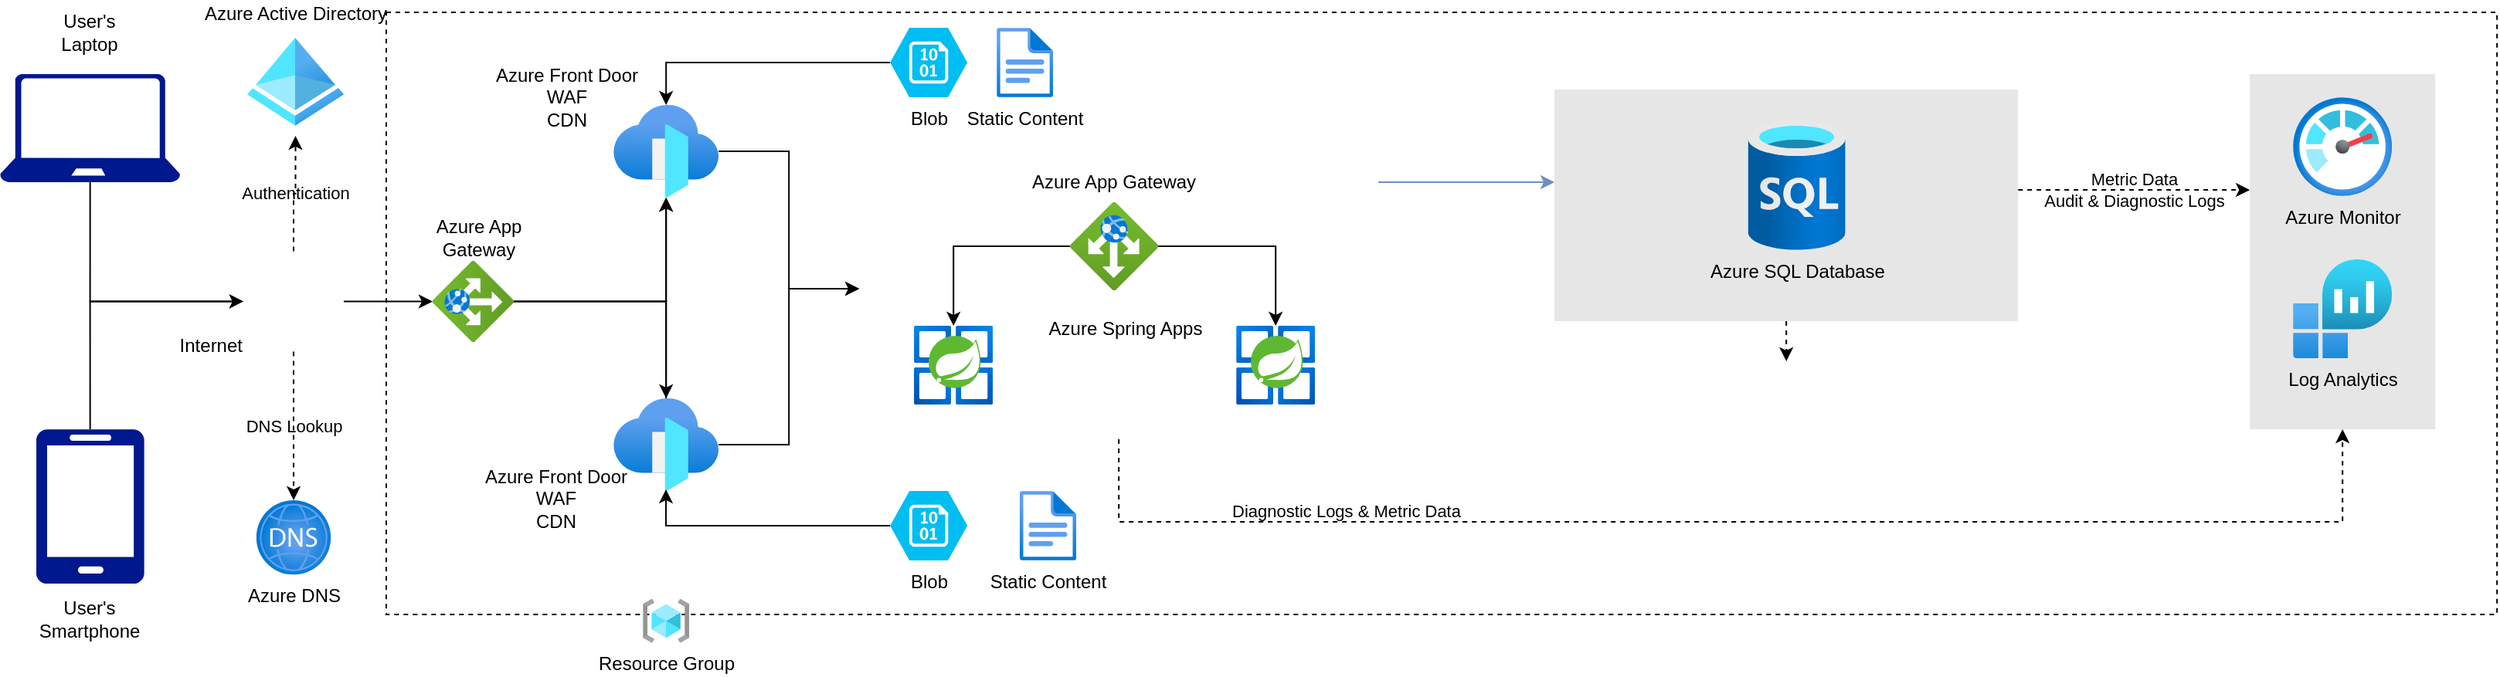 <mxfile version="24.0.5" type="github">
  <diagram id="eU42SZqNZPkEBizLYNml" name="Page-1">
    <mxGraphModel dx="2074" dy="786" grid="1" gridSize="10" guides="1" tooltips="1" connect="1" arrows="1" fold="1" page="1" pageScale="1" pageWidth="827" pageHeight="1169" math="0" shadow="0">
      <root>
        <mxCell id="0" />
        <mxCell id="1" parent="0" />
        <mxCell id="rHMRhhfsmZjwr-JyM9iI-22" value="" style="rounded=0;whiteSpace=wrap;html=1;fillColor=none;dashed=1;labelBackgroundColor=none;" parent="1" vertex="1">
          <mxGeometry x="260" y="220" width="1366.08" height="390" as="geometry" />
        </mxCell>
        <mxCell id="rHMRhhfsmZjwr-JyM9iI-27" style="edgeStyle=orthogonalEdgeStyle;rounded=0;orthogonalLoop=1;jettySize=auto;html=1;dashed=1;labelBackgroundColor=none;" parent="1" source="rHMRhhfsmZjwr-JyM9iI-26" edge="1">
          <mxGeometry relative="1" as="geometry">
            <mxPoint x="1166.13" y="446" as="targetPoint" />
          </mxGeometry>
        </mxCell>
        <mxCell id="-X691ST315V3n6Ed_qC9-4" value="Metric Data&lt;br&gt;Audit &amp;amp; Diagnostic Logs" style="edgeStyle=orthogonalEdgeStyle;rounded=0;orthogonalLoop=1;jettySize=auto;html=1;labelBackgroundColor=none;dashed=1;" parent="1" source="rHMRhhfsmZjwr-JyM9iI-26" target="-X691ST315V3n6Ed_qC9-3" edge="1">
          <mxGeometry relative="1" as="geometry">
            <Array as="points">
              <mxPoint x="1386.08" y="335" />
              <mxPoint x="1386.08" y="335" />
            </Array>
          </mxGeometry>
        </mxCell>
        <mxCell id="rHMRhhfsmZjwr-JyM9iI-34" style="edgeStyle=orthogonalEdgeStyle;rounded=0;orthogonalLoop=1;jettySize=auto;html=1;fillColor=#dae8fc;strokeColor=#6c8ebf;labelBackgroundColor=none;" parent="1" target="rHMRhhfsmZjwr-JyM9iI-26" edge="1">
          <mxGeometry relative="1" as="geometry">
            <Array as="points">
              <mxPoint x="986.08" y="330" />
              <mxPoint x="986.08" y="330" />
            </Array>
            <mxPoint x="902.08" y="330" as="sourcePoint" />
          </mxGeometry>
        </mxCell>
        <mxCell id="-X691ST315V3n6Ed_qC9-6" style="edgeStyle=orthogonalEdgeStyle;rounded=0;orthogonalLoop=1;jettySize=auto;html=1;dashed=1;labelBackgroundColor=none;entryX=0.5;entryY=1;entryDx=0;entryDy=0;" parent="1" target="-X691ST315V3n6Ed_qC9-3" edge="1">
          <mxGeometry relative="1" as="geometry">
            <mxPoint x="1526.08" y="510" as="targetPoint" />
            <Array as="points">
              <mxPoint x="734.08" y="550" />
              <mxPoint x="1526.08" y="550" />
            </Array>
            <mxPoint x="734.08" y="490.5" as="sourcePoint" />
          </mxGeometry>
        </mxCell>
        <mxCell id="-X691ST315V3n6Ed_qC9-7" value="Diagnostic Logs &amp;amp; Metric Data" style="edgeLabel;html=1;align=center;verticalAlign=middle;resizable=0;points=[];labelBackgroundColor=none;" parent="-X691ST315V3n6Ed_qC9-6" vertex="1" connectable="0">
          <mxGeometry x="-0.561" relative="1" as="geometry">
            <mxPoint x="6" y="-7" as="offset" />
          </mxGeometry>
        </mxCell>
        <mxCell id="rHMRhhfsmZjwr-JyM9iI-1" value="Azure Active Directory" style="aspect=fixed;html=1;points=[];align=center;image;fontSize=12;image=img/lib/azure2/identity/Azure_Active_Directory.svg;fontFamily=Helvetica;fontColor=default;strokeColor=none;fillColor=#00BEF2;labelPosition=center;verticalLabelPosition=top;verticalAlign=bottom;labelBackgroundColor=none;" parent="1" vertex="1">
          <mxGeometry x="170.0" y="229.99" width="62.5" height="70" as="geometry" />
        </mxCell>
        <mxCell id="rHMRhhfsmZjwr-JyM9iI-5" value="DNS Lookup" style="edgeStyle=orthogonalEdgeStyle;rounded=0;orthogonalLoop=1;jettySize=auto;html=1;dashed=1;labelBackgroundColor=none;" parent="1" source="rHMRhhfsmZjwr-JyM9iI-3" target="rHMRhhfsmZjwr-JyM9iI-4" edge="1">
          <mxGeometry relative="1" as="geometry" />
        </mxCell>
        <mxCell id="rHMRhhfsmZjwr-JyM9iI-6" value="Authentication" style="edgeStyle=orthogonalEdgeStyle;rounded=0;orthogonalLoop=1;jettySize=auto;html=1;dashed=1;labelBackgroundColor=none;" parent="1" source="rHMRhhfsmZjwr-JyM9iI-3" target="rHMRhhfsmZjwr-JyM9iI-1" edge="1">
          <mxGeometry relative="1" as="geometry" />
        </mxCell>
        <mxCell id="lxnceqVmoM368mI90yUr-34" style="edgeStyle=orthogonalEdgeStyle;rounded=0;orthogonalLoop=1;jettySize=auto;html=1;" edge="1" parent="1" source="rHMRhhfsmZjwr-JyM9iI-3" target="lxnceqVmoM368mI90yUr-10">
          <mxGeometry relative="1" as="geometry" />
        </mxCell>
        <mxCell id="rHMRhhfsmZjwr-JyM9iI-3" value="&lt;div&gt;&lt;br&gt;&lt;/div&gt;&lt;div&gt;&lt;br&gt;&lt;/div&gt;&lt;div&gt;&lt;br&gt;&lt;/div&gt;&lt;div&gt;&lt;br&gt;&lt;/div&gt;Internet" style="shape=image;html=1;verticalAlign=middle;verticalLabelPosition=middle;labelBackgroundColor=none;imageAspect=0;aspect=fixed;image=https://cdn4.iconfinder.com/data/icons/for-your-interface-free-samples/128/Globe-128.png;labelPosition=left;align=right;" parent="1" vertex="1">
          <mxGeometry x="167.5" y="374.74" width="65" height="65" as="geometry" />
        </mxCell>
        <mxCell id="rHMRhhfsmZjwr-JyM9iI-4" value="Azure DNS" style="aspect=fixed;html=1;points=[];align=center;image;fontSize=12;image=img/lib/azure2/networking/DNS_Zones.svg;labelBackgroundColor=none;" parent="1" vertex="1">
          <mxGeometry x="175.87" y="536" width="48.25" height="48.25" as="geometry" />
        </mxCell>
        <mxCell id="rHMRhhfsmZjwr-JyM9iI-15" value="Blob" style="verticalLabelPosition=bottom;html=1;verticalAlign=top;align=center;strokeColor=none;fillColor=#00BEF2;shape=mxgraph.azure.storage_blob;labelBackgroundColor=none;" parent="1" vertex="1">
          <mxGeometry x="586.08" y="530" width="50" height="45" as="geometry" />
        </mxCell>
        <mxCell id="rHMRhhfsmZjwr-JyM9iI-21" value="Static Content" style="aspect=fixed;html=1;points=[];align=center;image;fontSize=12;image=img/lib/azure2/general/File.svg;labelBackgroundColor=none;" parent="1" vertex="1">
          <mxGeometry x="670" y="530" width="36.51" height="45" as="geometry" />
        </mxCell>
        <mxCell id="rHMRhhfsmZjwr-JyM9iI-23" value="Resource Group" style="aspect=fixed;html=1;points=[];align=center;image;fontSize=12;image=img/lib/azure2/general/Resource_Groups.svg;dashed=1;fillColor=none;labelBackgroundColor=none;" parent="1" vertex="1">
          <mxGeometry x="426.08" y="600" width="30" height="28.24" as="geometry" />
        </mxCell>
        <mxCell id="rHMRhhfsmZjwr-JyM9iI-33" value="" style="group;labelBackgroundColor=none;strokeColor=none;" parent="1" vertex="1" connectable="0">
          <mxGeometry x="566.08" y="334" width="330" height="160" as="geometry" />
        </mxCell>
        <mxCell id="rHMRhhfsmZjwr-JyM9iI-28" value="Azure App Gateway" style="rounded=0;whiteSpace=wrap;html=1;dashed=1;labelBackgroundColor=none;fillColor=#FFFFFF;labelPosition=center;verticalLabelPosition=top;align=center;verticalAlign=bottom;spacingTop=0;spacingBottom=-35;strokeColor=none;" parent="rHMRhhfsmZjwr-JyM9iI-33" vertex="1">
          <mxGeometry y="-30" width="330" height="190" as="geometry" />
        </mxCell>
        <mxCell id="BkGXoA5Bx6v94jvCn9sr-6" value="" style="edgeStyle=orthogonalEdgeStyle;rounded=0;orthogonalLoop=1;jettySize=auto;html=1;" parent="rHMRhhfsmZjwr-JyM9iI-33" source="BkGXoA5Bx6v94jvCn9sr-1" target="BkGXoA5Bx6v94jvCn9sr-3" edge="1">
          <mxGeometry relative="1" as="geometry" />
        </mxCell>
        <mxCell id="BkGXoA5Bx6v94jvCn9sr-7" value="" style="edgeStyle=orthogonalEdgeStyle;rounded=0;orthogonalLoop=1;jettySize=auto;html=1;" parent="rHMRhhfsmZjwr-JyM9iI-33" source="BkGXoA5Bx6v94jvCn9sr-1" target="BkGXoA5Bx6v94jvCn9sr-5" edge="1">
          <mxGeometry relative="1" as="geometry" />
        </mxCell>
        <mxCell id="BkGXoA5Bx6v94jvCn9sr-1" value="" style="image;aspect=fixed;html=1;points=[];align=center;fontSize=12;image=img/lib/azure2/networking/Application_Gateways.svg;" parent="rHMRhhfsmZjwr-JyM9iI-33" vertex="1">
          <mxGeometry x="136.515" y="9" width="57" height="57" as="geometry" />
        </mxCell>
        <mxCell id="BkGXoA5Bx6v94jvCn9sr-3" value="" style="image;aspect=fixed;html=1;points=[];align=center;fontSize=12;image=img/lib/azure2/compute/Azure_Spring_Cloud.svg;" parent="rHMRhhfsmZjwr-JyM9iI-33" vertex="1">
          <mxGeometry x="35.472" y="89" width="51" height="51" as="geometry" />
        </mxCell>
        <mxCell id="BkGXoA5Bx6v94jvCn9sr-5" value="" style="image;aspect=fixed;html=1;points=[];align=center;fontSize=12;image=img/lib/azure2/compute/Azure_Spring_Cloud.svg;" parent="rHMRhhfsmZjwr-JyM9iI-33" vertex="1">
          <mxGeometry x="244.007" y="89" width="51" height="51" as="geometry" />
        </mxCell>
        <mxCell id="BkGXoA5Bx6v94jvCn9sr-9" value="Azure Spring Apps" style="text;strokeColor=none;align=center;fillColor=none;html=1;verticalAlign=middle;whiteSpace=wrap;rounded=0;" parent="rHMRhhfsmZjwr-JyM9iI-33" vertex="1">
          <mxGeometry x="107.492" y="76" width="128.99" height="30" as="geometry" />
        </mxCell>
        <mxCell id="-X691ST315V3n6Ed_qC9-5" value="" style="group;labelBackgroundColor=none;strokeColor=none;" parent="1" vertex="1" connectable="0">
          <mxGeometry x="1466.08" y="260" width="120" height="230" as="geometry" />
        </mxCell>
        <mxCell id="-X691ST315V3n6Ed_qC9-3" value="" style="rounded=0;whiteSpace=wrap;html=1;dashed=1;labelBackgroundColor=none;fillColor=#E6E6E6;strokeColor=none;" parent="-X691ST315V3n6Ed_qC9-5" vertex="1">
          <mxGeometry width="120" height="230" as="geometry" />
        </mxCell>
        <mxCell id="-X691ST315V3n6Ed_qC9-1" value="Azure Monitor" style="aspect=fixed;html=1;points=[];align=center;image;fontSize=12;image=img/lib/azure2/management_governance/Monitor.svg;dashed=1;labelBackgroundColor=none;fillColor=#FFFFFF;" parent="-X691ST315V3n6Ed_qC9-5" vertex="1">
          <mxGeometry x="28" y="15" width="64" height="64" as="geometry" />
        </mxCell>
        <mxCell id="-X691ST315V3n6Ed_qC9-2" value="Log Analytics" style="aspect=fixed;html=1;points=[];align=center;image;fontSize=12;image=img/lib/azure2/analytics/Log_Analytics_Workspaces.svg;dashed=1;labelBackgroundColor=none;fillColor=#FFFFFF;" parent="-X691ST315V3n6Ed_qC9-5" vertex="1">
          <mxGeometry x="28" y="120" width="64" height="64" as="geometry" />
        </mxCell>
        <mxCell id="-X691ST315V3n6Ed_qC9-8" value="" style="group;labelBackgroundColor=none;strokeColor=none;" parent="1" vertex="1" connectable="0">
          <mxGeometry x="1016.08" y="270" width="300" height="150" as="geometry" />
        </mxCell>
        <mxCell id="rHMRhhfsmZjwr-JyM9iI-26" value="" style="rounded=0;whiteSpace=wrap;html=1;dashed=1;labelBackgroundColor=none;fillColor=#E6E6E6;strokeColor=none;" parent="-X691ST315V3n6Ed_qC9-8" vertex="1">
          <mxGeometry width="300" height="150" as="geometry" />
        </mxCell>
        <mxCell id="rHMRhhfsmZjwr-JyM9iI-17" value="Azure SQL Database" style="aspect=fixed;html=1;points=[];align=center;image;fontSize=12;image=img/lib/azure2/databases/SQL_Database.svg;labelBackgroundColor=none;" parent="-X691ST315V3n6Ed_qC9-8" vertex="1">
          <mxGeometry x="125.25" y="20" width="63" height="84" as="geometry" />
        </mxCell>
        <mxCell id="d4b7sb2zIfWXztZ_UAcB-5" style="edgeStyle=orthogonalEdgeStyle;rounded=0;orthogonalLoop=1;jettySize=auto;html=1;exitX=0.5;exitY=0;exitDx=0;exitDy=0;exitPerimeter=0;entryX=0;entryY=0.5;entryDx=0;entryDy=0;" parent="1" source="d4b7sb2zIfWXztZ_UAcB-1" target="rHMRhhfsmZjwr-JyM9iI-3" edge="1">
          <mxGeometry relative="1" as="geometry">
            <mxPoint x="263.33" y="410" as="targetPoint" />
            <Array as="points">
              <mxPoint x="68" y="407" />
            </Array>
          </mxGeometry>
        </mxCell>
        <mxCell id="d4b7sb2zIfWXztZ_UAcB-1" value="" style="sketch=0;aspect=fixed;pointerEvents=1;shadow=0;dashed=0;html=1;strokeColor=none;labelPosition=center;verticalLabelPosition=bottom;verticalAlign=top;align=center;fillColor=#00188D;shape=mxgraph.azure.mobile" parent="1" vertex="1">
          <mxGeometry x="33.33" y="490" width="70" height="100" as="geometry" />
        </mxCell>
        <mxCell id="d4b7sb2zIfWXztZ_UAcB-6" style="edgeStyle=orthogonalEdgeStyle;rounded=0;orthogonalLoop=1;jettySize=auto;html=1;exitX=0.5;exitY=1;exitDx=0;exitDy=0;exitPerimeter=0;entryX=0;entryY=0.5;entryDx=0;entryDy=0;" parent="1" source="d4b7sb2zIfWXztZ_UAcB-2" target="rHMRhhfsmZjwr-JyM9iI-3" edge="1">
          <mxGeometry relative="1" as="geometry">
            <Array as="points">
              <mxPoint x="68" y="407" />
            </Array>
          </mxGeometry>
        </mxCell>
        <mxCell id="d4b7sb2zIfWXztZ_UAcB-2" value="" style="sketch=0;aspect=fixed;pointerEvents=1;shadow=0;dashed=0;html=1;strokeColor=none;labelPosition=center;verticalLabelPosition=bottom;verticalAlign=top;align=center;fillColor=#00188D;shape=mxgraph.azure.laptop" parent="1" vertex="1">
          <mxGeometry x="10.0" y="260" width="116.66" height="70" as="geometry" />
        </mxCell>
        <mxCell id="d4b7sb2zIfWXztZ_UAcB-8" value="User&#39;s Laptop" style="text;strokeColor=none;align=center;fillColor=none;html=1;verticalAlign=middle;whiteSpace=wrap;rounded=0;" parent="1" vertex="1">
          <mxGeometry x="38.33" y="218.24" width="60" height="30" as="geometry" />
        </mxCell>
        <mxCell id="d4b7sb2zIfWXztZ_UAcB-10" value="User&#39;s Smartphone" style="text;strokeColor=none;align=center;fillColor=none;html=1;verticalAlign=middle;whiteSpace=wrap;rounded=0;" parent="1" vertex="1">
          <mxGeometry x="38.33" y="598.24" width="60" height="30" as="geometry" />
        </mxCell>
        <mxCell id="lxnceqVmoM368mI90yUr-24" value="" style="edgeStyle=orthogonalEdgeStyle;rounded=0;orthogonalLoop=1;jettySize=auto;html=1;" edge="1" parent="1" source="lxnceqVmoM368mI90yUr-1" target="rHMRhhfsmZjwr-JyM9iI-7">
          <mxGeometry relative="1" as="geometry" />
        </mxCell>
        <mxCell id="lxnceqVmoM368mI90yUr-29" style="edgeStyle=orthogonalEdgeStyle;rounded=0;orthogonalLoop=1;jettySize=auto;html=1;entryX=0;entryY=0.5;entryDx=0;entryDy=0;" edge="1" parent="1" source="lxnceqVmoM368mI90yUr-1" target="rHMRhhfsmZjwr-JyM9iI-28">
          <mxGeometry relative="1" as="geometry" />
        </mxCell>
        <mxCell id="lxnceqVmoM368mI90yUr-1" value="" style="aspect=fixed;html=1;points=[];align=center;image;fontSize=12;image=img/lib/azure2/networking/Front_Doors.svg;labelPosition=center;verticalLabelPosition=top;verticalAlign=bottom;labelBackgroundColor=none;" vertex="1" parent="1">
          <mxGeometry x="407.08" y="470" width="68" height="60" as="geometry" />
        </mxCell>
        <mxCell id="lxnceqVmoM368mI90yUr-8" style="edgeStyle=orthogonalEdgeStyle;rounded=0;orthogonalLoop=1;jettySize=auto;html=1;exitX=0;exitY=0.5;exitDx=0;exitDy=0;exitPerimeter=0;" edge="1" parent="1" source="lxnceqVmoM368mI90yUr-6" target="rHMRhhfsmZjwr-JyM9iI-7">
          <mxGeometry relative="1" as="geometry" />
        </mxCell>
        <mxCell id="lxnceqVmoM368mI90yUr-6" value="Blob" style="verticalLabelPosition=bottom;html=1;verticalAlign=top;align=center;strokeColor=none;fillColor=#00BEF2;shape=mxgraph.azure.storage_blob;labelBackgroundColor=none;" vertex="1" parent="1">
          <mxGeometry x="586.08" y="229.99" width="50" height="45" as="geometry" />
        </mxCell>
        <mxCell id="lxnceqVmoM368mI90yUr-7" value="Static Content" style="aspect=fixed;html=1;points=[];align=center;image;fontSize=12;image=img/lib/azure2/general/File.svg;labelBackgroundColor=none;" vertex="1" parent="1">
          <mxGeometry x="655.08" y="229.99" width="36.51" height="45" as="geometry" />
        </mxCell>
        <mxCell id="lxnceqVmoM368mI90yUr-9" style="edgeStyle=orthogonalEdgeStyle;rounded=0;orthogonalLoop=1;jettySize=auto;html=1;entryX=0.499;entryY=0.983;entryDx=0;entryDy=0;entryPerimeter=0;" edge="1" parent="1" source="rHMRhhfsmZjwr-JyM9iI-15" target="lxnceqVmoM368mI90yUr-1">
          <mxGeometry relative="1" as="geometry" />
        </mxCell>
        <mxCell id="lxnceqVmoM368mI90yUr-31" style="edgeStyle=orthogonalEdgeStyle;rounded=0;orthogonalLoop=1;jettySize=auto;html=1;entryX=0;entryY=0.5;entryDx=0;entryDy=0;" edge="1" parent="1" source="rHMRhhfsmZjwr-JyM9iI-7" target="rHMRhhfsmZjwr-JyM9iI-28">
          <mxGeometry relative="1" as="geometry" />
        </mxCell>
        <mxCell id="rHMRhhfsmZjwr-JyM9iI-7" value="" style="aspect=fixed;html=1;points=[];align=center;image;fontSize=12;image=img/lib/azure2/networking/Front_Doors.svg;labelPosition=center;verticalLabelPosition=top;verticalAlign=bottom;labelBackgroundColor=none;" parent="1" vertex="1">
          <mxGeometry x="407.08" y="280" width="68" height="60" as="geometry" />
        </mxCell>
        <mxCell id="lxnceqVmoM368mI90yUr-21" style="edgeStyle=orthogonalEdgeStyle;rounded=0;orthogonalLoop=1;jettySize=auto;html=1;" edge="1" parent="1" source="lxnceqVmoM368mI90yUr-10" target="rHMRhhfsmZjwr-JyM9iI-7">
          <mxGeometry relative="1" as="geometry" />
        </mxCell>
        <mxCell id="lxnceqVmoM368mI90yUr-22" style="edgeStyle=orthogonalEdgeStyle;rounded=0;orthogonalLoop=1;jettySize=auto;html=1;" edge="1" parent="1" source="lxnceqVmoM368mI90yUr-10" target="lxnceqVmoM368mI90yUr-1">
          <mxGeometry relative="1" as="geometry" />
        </mxCell>
        <mxCell id="lxnceqVmoM368mI90yUr-10" value="" style="image;aspect=fixed;html=1;points=[];align=center;fontSize=12;image=img/lib/azure2/networking/Application_Gateways.svg;direction=north;" vertex="1" parent="1">
          <mxGeometry x="290" y="380.99" width="52.5" height="52.5" as="geometry" />
        </mxCell>
        <mxCell id="lxnceqVmoM368mI90yUr-25" value="&lt;span style=&quot;text-wrap: nowrap;&quot;&gt;Azure Front Door&lt;/span&gt;&lt;br style=&quot;text-wrap: nowrap;&quot;&gt;&lt;span style=&quot;text-wrap: nowrap;&quot;&gt;WAF&lt;/span&gt;&lt;br style=&quot;text-wrap: nowrap;&quot;&gt;&lt;span style=&quot;text-wrap: nowrap;&quot;&gt;CDN&lt;/span&gt;" style="text;strokeColor=none;align=center;fillColor=none;html=1;verticalAlign=middle;whiteSpace=wrap;rounded=0;" vertex="1" parent="1">
          <mxGeometry x="340" y="520" width="60" height="30" as="geometry" />
        </mxCell>
        <mxCell id="lxnceqVmoM368mI90yUr-26" value="&lt;span style=&quot;text-wrap: nowrap;&quot;&gt;Azure Front Door&lt;/span&gt;&lt;br style=&quot;text-wrap: nowrap;&quot;&gt;&lt;span style=&quot;text-wrap: nowrap;&quot;&gt;WAF&lt;/span&gt;&lt;br style=&quot;text-wrap: nowrap;&quot;&gt;&lt;span style=&quot;text-wrap: nowrap;&quot;&gt;CDN&lt;/span&gt;" style="text;strokeColor=none;align=center;fillColor=none;html=1;verticalAlign=middle;whiteSpace=wrap;rounded=0;" vertex="1" parent="1">
          <mxGeometry x="347.08" y="260" width="60" height="30" as="geometry" />
        </mxCell>
        <mxCell id="lxnceqVmoM368mI90yUr-32" value="Azure App Gateway" style="text;strokeColor=none;align=center;fillColor=none;html=1;verticalAlign=middle;whiteSpace=wrap;rounded=0;" vertex="1" parent="1">
          <mxGeometry x="290" y="350.99" width="60" height="30" as="geometry" />
        </mxCell>
      </root>
    </mxGraphModel>
  </diagram>
</mxfile>
